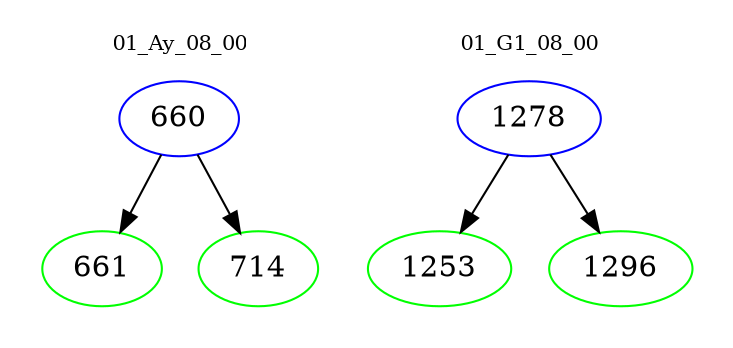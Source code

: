 digraph{
subgraph cluster_0 {
color = white
label = "01_Ay_08_00";
fontsize=10;
T0_660 [label="660", color="blue"]
T0_660 -> T0_661 [color="black"]
T0_661 [label="661", color="green"]
T0_660 -> T0_714 [color="black"]
T0_714 [label="714", color="green"]
}
subgraph cluster_1 {
color = white
label = "01_G1_08_00";
fontsize=10;
T1_1278 [label="1278", color="blue"]
T1_1278 -> T1_1253 [color="black"]
T1_1253 [label="1253", color="green"]
T1_1278 -> T1_1296 [color="black"]
T1_1296 [label="1296", color="green"]
}
}
